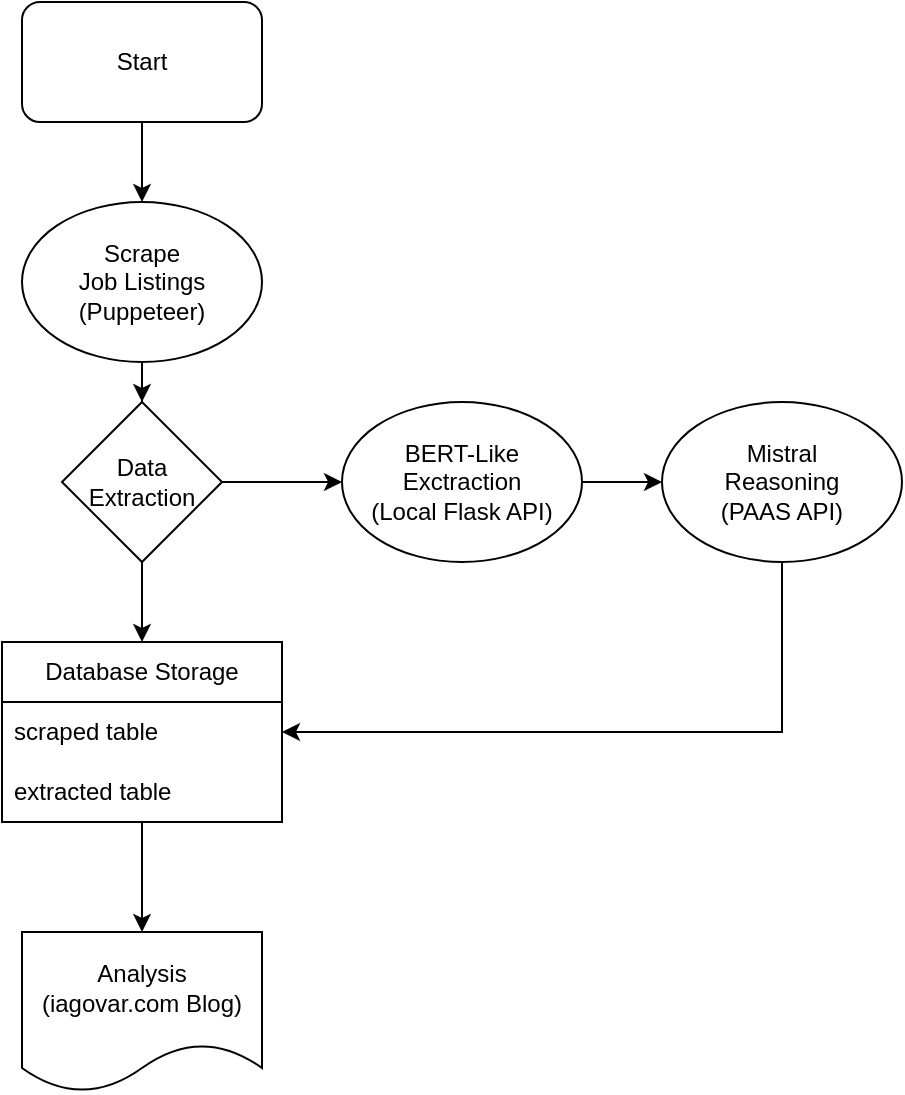 <mxfile version="23.0.1" type="device">
  <diagram name="Página-1" id="GrApszGM8Zmnc5WbSJOL">
    <mxGraphModel dx="880" dy="448" grid="1" gridSize="10" guides="1" tooltips="1" connect="1" arrows="1" fold="1" page="1" pageScale="1" pageWidth="827" pageHeight="1169" math="0" shadow="0">
      <root>
        <mxCell id="0" />
        <mxCell id="1" parent="0" />
        <mxCell id="QvioC_zVsuV0MzO9MNQP-3" value="" style="edgeStyle=orthogonalEdgeStyle;rounded=0;orthogonalLoop=1;jettySize=auto;html=1;" edge="1" parent="1" source="QvioC_zVsuV0MzO9MNQP-1" target="QvioC_zVsuV0MzO9MNQP-2">
          <mxGeometry relative="1" as="geometry" />
        </mxCell>
        <mxCell id="QvioC_zVsuV0MzO9MNQP-1" value="Start" style="rounded=1;whiteSpace=wrap;html=1;" vertex="1" parent="1">
          <mxGeometry x="40" y="40" width="120" height="60" as="geometry" />
        </mxCell>
        <mxCell id="QvioC_zVsuV0MzO9MNQP-6" value="" style="edgeStyle=orthogonalEdgeStyle;rounded=0;orthogonalLoop=1;jettySize=auto;html=1;" edge="1" parent="1" source="QvioC_zVsuV0MzO9MNQP-2" target="QvioC_zVsuV0MzO9MNQP-5">
          <mxGeometry relative="1" as="geometry" />
        </mxCell>
        <mxCell id="QvioC_zVsuV0MzO9MNQP-2" value="&lt;div&gt;Scrape&lt;/div&gt;&lt;div&gt;Job Listings&lt;br&gt;&lt;/div&gt;&lt;div&gt;(Puppeteer)&lt;br&gt;&lt;/div&gt;" style="ellipse;whiteSpace=wrap;html=1;" vertex="1" parent="1">
          <mxGeometry x="40" y="140" width="120" height="80" as="geometry" />
        </mxCell>
        <mxCell id="QvioC_zVsuV0MzO9MNQP-8" value="" style="edgeStyle=orthogonalEdgeStyle;rounded=0;orthogonalLoop=1;jettySize=auto;html=1;" edge="1" parent="1" source="QvioC_zVsuV0MzO9MNQP-5" target="QvioC_zVsuV0MzO9MNQP-7">
          <mxGeometry relative="1" as="geometry" />
        </mxCell>
        <mxCell id="QvioC_zVsuV0MzO9MNQP-19" style="edgeStyle=orthogonalEdgeStyle;rounded=0;orthogonalLoop=1;jettySize=auto;html=1;exitX=0.5;exitY=1;exitDx=0;exitDy=0;entryX=0.5;entryY=0;entryDx=0;entryDy=0;" edge="1" parent="1" source="QvioC_zVsuV0MzO9MNQP-5" target="QvioC_zVsuV0MzO9MNQP-14">
          <mxGeometry relative="1" as="geometry" />
        </mxCell>
        <mxCell id="QvioC_zVsuV0MzO9MNQP-5" value="&lt;div&gt;Data&lt;/div&gt;&lt;div&gt;Extraction&lt;br&gt;&lt;/div&gt;" style="rhombus;whiteSpace=wrap;html=1;" vertex="1" parent="1">
          <mxGeometry x="60" y="240" width="80" height="80" as="geometry" />
        </mxCell>
        <mxCell id="QvioC_zVsuV0MzO9MNQP-10" value="" style="edgeStyle=orthogonalEdgeStyle;rounded=0;orthogonalLoop=1;jettySize=auto;html=1;" edge="1" parent="1" source="QvioC_zVsuV0MzO9MNQP-7" target="QvioC_zVsuV0MzO9MNQP-9">
          <mxGeometry relative="1" as="geometry" />
        </mxCell>
        <mxCell id="QvioC_zVsuV0MzO9MNQP-7" value="&lt;div&gt;BERT-Like&lt;/div&gt;&lt;div&gt;Exctraction&lt;br&gt;&lt;/div&gt;&lt;div&gt;(Local Flask API)&lt;br&gt;&lt;/div&gt;" style="ellipse;whiteSpace=wrap;html=1;" vertex="1" parent="1">
          <mxGeometry x="200" y="240" width="120" height="80" as="geometry" />
        </mxCell>
        <mxCell id="QvioC_zVsuV0MzO9MNQP-21" style="edgeStyle=orthogonalEdgeStyle;rounded=0;orthogonalLoop=1;jettySize=auto;html=1;exitX=0.5;exitY=1;exitDx=0;exitDy=0;entryX=1;entryY=0.5;entryDx=0;entryDy=0;" edge="1" parent="1" source="QvioC_zVsuV0MzO9MNQP-9" target="QvioC_zVsuV0MzO9MNQP-14">
          <mxGeometry relative="1" as="geometry" />
        </mxCell>
        <mxCell id="QvioC_zVsuV0MzO9MNQP-9" value="&lt;div&gt;Mistral&lt;/div&gt;&lt;div&gt;Reasoning&lt;/div&gt;&lt;div&gt;(PAAS API)&lt;br&gt;&lt;/div&gt;" style="ellipse;whiteSpace=wrap;html=1;" vertex="1" parent="1">
          <mxGeometry x="360" y="240" width="120" height="80" as="geometry" />
        </mxCell>
        <mxCell id="QvioC_zVsuV0MzO9MNQP-23" style="edgeStyle=orthogonalEdgeStyle;rounded=0;orthogonalLoop=1;jettySize=auto;html=1;exitX=0.5;exitY=1;exitDx=0;exitDy=0;entryX=0.5;entryY=0;entryDx=0;entryDy=0;" edge="1" parent="1" source="QvioC_zVsuV0MzO9MNQP-14" target="QvioC_zVsuV0MzO9MNQP-22">
          <mxGeometry relative="1" as="geometry" />
        </mxCell>
        <mxCell id="QvioC_zVsuV0MzO9MNQP-14" value="Database Storage" style="swimlane;fontStyle=0;childLayout=stackLayout;horizontal=1;startSize=30;horizontalStack=0;resizeParent=1;resizeParentMax=0;resizeLast=0;collapsible=1;marginBottom=0;whiteSpace=wrap;html=1;" vertex="1" parent="1">
          <mxGeometry x="30" y="360" width="140" height="90" as="geometry" />
        </mxCell>
        <mxCell id="QvioC_zVsuV0MzO9MNQP-15" value="scraped table" style="text;strokeColor=none;fillColor=none;align=left;verticalAlign=middle;spacingLeft=4;spacingRight=4;overflow=hidden;points=[[0,0.5],[1,0.5]];portConstraint=eastwest;rotatable=0;whiteSpace=wrap;html=1;" vertex="1" parent="QvioC_zVsuV0MzO9MNQP-14">
          <mxGeometry y="30" width="140" height="30" as="geometry" />
        </mxCell>
        <mxCell id="QvioC_zVsuV0MzO9MNQP-16" value="extracted table" style="text;strokeColor=none;fillColor=none;align=left;verticalAlign=middle;spacingLeft=4;spacingRight=4;overflow=hidden;points=[[0,0.5],[1,0.5]];portConstraint=eastwest;rotatable=0;whiteSpace=wrap;html=1;" vertex="1" parent="QvioC_zVsuV0MzO9MNQP-14">
          <mxGeometry y="60" width="140" height="30" as="geometry" />
        </mxCell>
        <mxCell id="QvioC_zVsuV0MzO9MNQP-22" value="&lt;div&gt;Analysis&lt;/div&gt;&lt;div&gt;(iagovar.com Blog)&lt;br&gt;&lt;/div&gt;" style="shape=document;whiteSpace=wrap;html=1;boundedLbl=1;" vertex="1" parent="1">
          <mxGeometry x="40" y="505" width="120" height="80" as="geometry" />
        </mxCell>
      </root>
    </mxGraphModel>
  </diagram>
</mxfile>

